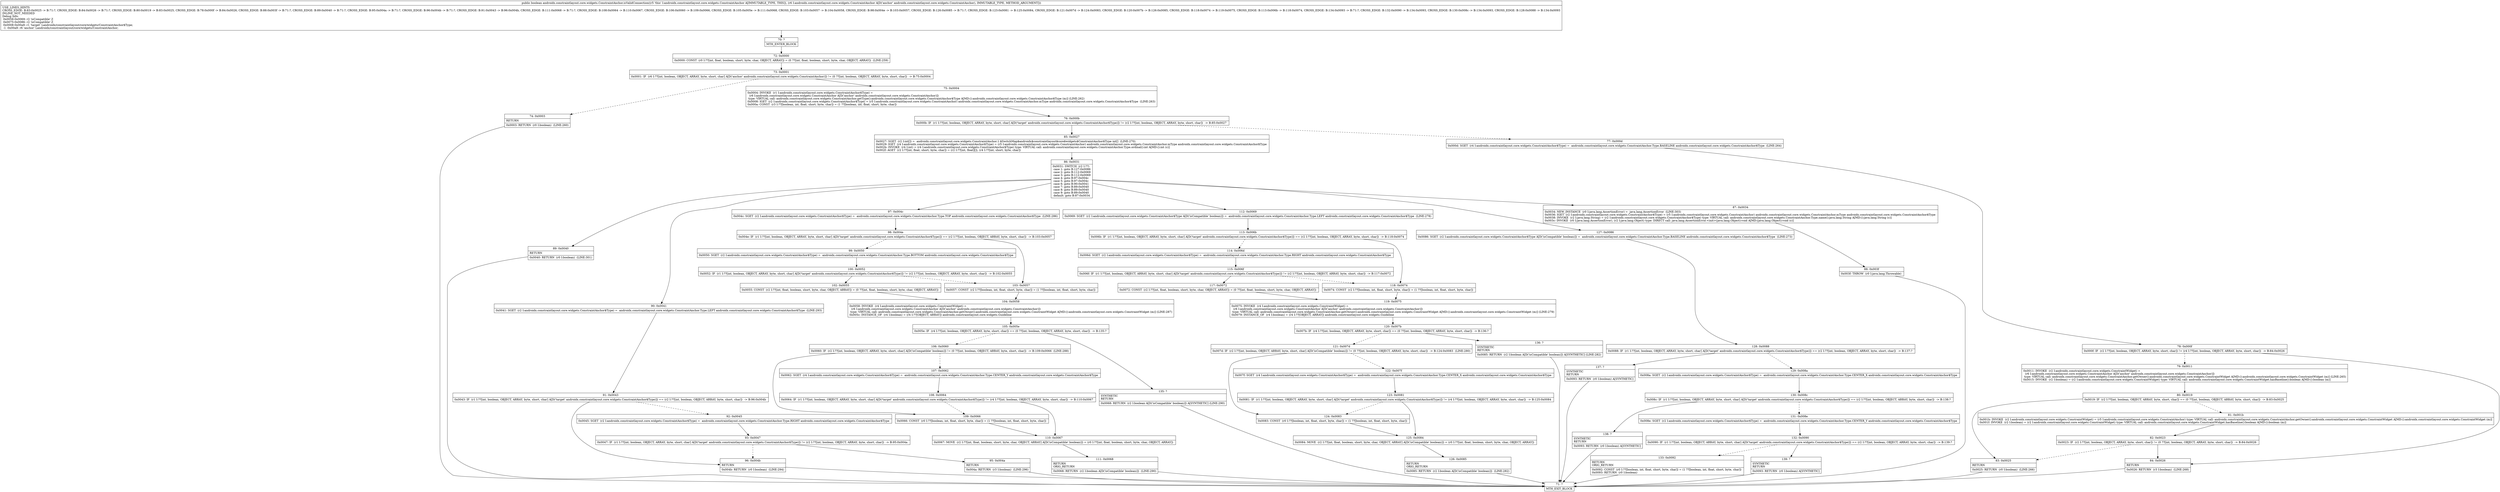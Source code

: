 digraph "CFG forandroidx.constraintlayout.core.widgets.ConstraintAnchor.isValidConnection(Landroidx\/constraintlayout\/core\/widgets\/ConstraintAnchor;)Z" {
Node_70 [shape=record,label="{70\:\ ?|MTH_ENTER_BLOCK\l}"];
Node_72 [shape=record,label="{72\:\ 0x0000|0x0000: CONST  (r0 I:??[int, float, boolean, short, byte, char, OBJECT, ARRAY]) = (0 ??[int, float, boolean, short, byte, char, OBJECT, ARRAY])  (LINE:259)\l}"];
Node_73 [shape=record,label="{73\:\ 0x0001|0x0001: IF  (r6 I:??[int, boolean, OBJECT, ARRAY, byte, short, char] A[D('anchor' androidx.constraintlayout.core.widgets.ConstraintAnchor)]) != (0 ??[int, boolean, OBJECT, ARRAY, byte, short, char])  \-\> B:75:0x0004 \l}"];
Node_74 [shape=record,label="{74\:\ 0x0003|RETURN\l|0x0003: RETURN  (r0 I:boolean)  (LINE:260)\l}"];
Node_71 [shape=record,label="{71\:\ ?|MTH_EXIT_BLOCK\l}"];
Node_75 [shape=record,label="{75\:\ 0x0004|0x0004: INVOKE  (r1 I:androidx.constraintlayout.core.widgets.ConstraintAnchor$Type) = \l  (r6 I:androidx.constraintlayout.core.widgets.ConstraintAnchor A[D('anchor' androidx.constraintlayout.core.widgets.ConstraintAnchor)])\l type: VIRTUAL call: androidx.constraintlayout.core.widgets.ConstraintAnchor.getType():androidx.constraintlayout.core.widgets.ConstraintAnchor$Type A[MD:():androidx.constraintlayout.core.widgets.ConstraintAnchor$Type (m)] (LINE:262)\l0x0008: IGET  (r2 I:androidx.constraintlayout.core.widgets.ConstraintAnchor$Type) = (r5 I:androidx.constraintlayout.core.widgets.ConstraintAnchor) androidx.constraintlayout.core.widgets.ConstraintAnchor.mType androidx.constraintlayout.core.widgets.ConstraintAnchor$Type  (LINE:263)\l0x000a: CONST  (r3 I:??[boolean, int, float, short, byte, char]) = (1 ??[boolean, int, float, short, byte, char]) \l}"];
Node_76 [shape=record,label="{76\:\ 0x000b|0x000b: IF  (r1 I:??[int, boolean, OBJECT, ARRAY, byte, short, char] A[D('target' androidx.constraintlayout.core.widgets.ConstraintAnchor$Type)]) != (r2 I:??[int, boolean, OBJECT, ARRAY, byte, short, char])  \-\> B:85:0x0027 \l}"];
Node_77 [shape=record,label="{77\:\ 0x000d|0x000d: SGET  (r4 I:androidx.constraintlayout.core.widgets.ConstraintAnchor$Type) =  androidx.constraintlayout.core.widgets.ConstraintAnchor.Type.BASELINE androidx.constraintlayout.core.widgets.ConstraintAnchor$Type  (LINE:264)\l}"];
Node_78 [shape=record,label="{78\:\ 0x000f|0x000f: IF  (r2 I:??[int, boolean, OBJECT, ARRAY, byte, short, char]) != (r4 I:??[int, boolean, OBJECT, ARRAY, byte, short, char])  \-\> B:84:0x0026 \l}"];
Node_79 [shape=record,label="{79\:\ 0x0011|0x0011: INVOKE  (r2 I:androidx.constraintlayout.core.widgets.ConstraintWidget) = \l  (r6 I:androidx.constraintlayout.core.widgets.ConstraintAnchor A[D('anchor' androidx.constraintlayout.core.widgets.ConstraintAnchor)])\l type: VIRTUAL call: androidx.constraintlayout.core.widgets.ConstraintAnchor.getOwner():androidx.constraintlayout.core.widgets.ConstraintWidget A[MD:():androidx.constraintlayout.core.widgets.ConstraintWidget (m)] (LINE:265)\l0x0015: INVOKE  (r2 I:boolean) = (r2 I:androidx.constraintlayout.core.widgets.ConstraintWidget) type: VIRTUAL call: androidx.constraintlayout.core.widgets.ConstraintWidget.hasBaseline():boolean A[MD:():boolean (m)]\l}"];
Node_80 [shape=record,label="{80\:\ 0x0019|0x0019: IF  (r2 I:??[int, boolean, OBJECT, ARRAY, byte, short, char]) == (0 ??[int, boolean, OBJECT, ARRAY, byte, short, char])  \-\> B:83:0x0025 \l}"];
Node_81 [shape=record,label="{81\:\ 0x001b|0x001b: INVOKE  (r2 I:androidx.constraintlayout.core.widgets.ConstraintWidget) = (r5 I:androidx.constraintlayout.core.widgets.ConstraintAnchor) type: VIRTUAL call: androidx.constraintlayout.core.widgets.ConstraintAnchor.getOwner():androidx.constraintlayout.core.widgets.ConstraintWidget A[MD:():androidx.constraintlayout.core.widgets.ConstraintWidget (m)]\l0x001f: INVOKE  (r2 I:boolean) = (r2 I:androidx.constraintlayout.core.widgets.ConstraintWidget) type: VIRTUAL call: androidx.constraintlayout.core.widgets.ConstraintWidget.hasBaseline():boolean A[MD:():boolean (m)]\l}"];
Node_82 [shape=record,label="{82\:\ 0x0023|0x0023: IF  (r2 I:??[int, boolean, OBJECT, ARRAY, byte, short, char]) != (0 ??[int, boolean, OBJECT, ARRAY, byte, short, char])  \-\> B:84:0x0026 \l}"];
Node_83 [shape=record,label="{83\:\ 0x0025|RETURN\l|0x0025: RETURN  (r0 I:boolean)  (LINE:266)\l}"];
Node_84 [shape=record,label="{84\:\ 0x0026|RETURN\l|0x0026: RETURN  (r3 I:boolean)  (LINE:268)\l}"];
Node_85 [shape=record,label="{85\:\ 0x0027|0x0027: SGET  (r2 I:int[]) =  androidx.constraintlayout.core.widgets.ConstraintAnchor.1.$SwitchMap$androidx$constraintlayout$core$widgets$ConstraintAnchor$Type int[]  (LINE:270)\l0x0029: IGET  (r4 I:androidx.constraintlayout.core.widgets.ConstraintAnchor$Type) = (r5 I:androidx.constraintlayout.core.widgets.ConstraintAnchor) androidx.constraintlayout.core.widgets.ConstraintAnchor.mType androidx.constraintlayout.core.widgets.ConstraintAnchor$Type \l0x002b: INVOKE  (r4 I:int) = (r4 I:androidx.constraintlayout.core.widgets.ConstraintAnchor$Type) type: VIRTUAL call: androidx.constraintlayout.core.widgets.ConstraintAnchor.Type.ordinal():int A[MD:():int (c)]\l0x002f: AGET  (r2 I:??[int, float, short, byte, char]) = (r2 I:??[int, float][]), (r4 I:??[int, short, byte, char]) \l}"];
Node_86 [shape=record,label="{86\:\ 0x0031|0x0031: SWITCH  (r2 I:??)\l case 1: goto B:127:0x0086\l case 2: goto B:112:0x0069\l case 3: goto B:112:0x0069\l case 4: goto B:97:0x004c\l case 5: goto B:97:0x004c\l case 6: goto B:90:0x0041\l case 7: goto B:89:0x0040\l case 8: goto B:89:0x0040\l case 9: goto B:89:0x0040\l default: goto B:87:0x0034 \l}"];
Node_87 [shape=record,label="{87\:\ 0x0034|0x0034: NEW_INSTANCE  (r0 I:java.lang.AssertionError) =  java.lang.AssertionError  (LINE:303)\l0x0036: IGET  (r2 I:androidx.constraintlayout.core.widgets.ConstraintAnchor$Type) = (r5 I:androidx.constraintlayout.core.widgets.ConstraintAnchor) androidx.constraintlayout.core.widgets.ConstraintAnchor.mType androidx.constraintlayout.core.widgets.ConstraintAnchor$Type \l0x0038: INVOKE  (r2 I:java.lang.String) = (r2 I:androidx.constraintlayout.core.widgets.ConstraintAnchor$Type) type: VIRTUAL call: androidx.constraintlayout.core.widgets.ConstraintAnchor.Type.name():java.lang.String A[MD:():java.lang.String (c)]\l0x003c: INVOKE  (r0 I:java.lang.AssertionError), (r2 I:java.lang.Object) type: DIRECT call: java.lang.AssertionError.\<init\>(java.lang.Object):void A[MD:(java.lang.Object):void (c)]\l}"];
Node_88 [shape=record,label="{88\:\ 0x003f|0x003f: THROW  (r0 I:java.lang.Throwable) \l}"];
Node_89 [shape=record,label="{89\:\ 0x0040|RETURN\l|0x0040: RETURN  (r0 I:boolean)  (LINE:301)\l}"];
Node_90 [shape=record,label="{90\:\ 0x0041|0x0041: SGET  (r2 I:androidx.constraintlayout.core.widgets.ConstraintAnchor$Type) =  androidx.constraintlayout.core.widgets.ConstraintAnchor.Type.LEFT androidx.constraintlayout.core.widgets.ConstraintAnchor$Type  (LINE:293)\l}"];
Node_91 [shape=record,label="{91\:\ 0x0043|0x0043: IF  (r1 I:??[int, boolean, OBJECT, ARRAY, byte, short, char] A[D('target' androidx.constraintlayout.core.widgets.ConstraintAnchor$Type)]) == (r2 I:??[int, boolean, OBJECT, ARRAY, byte, short, char])  \-\> B:96:0x004b \l}"];
Node_92 [shape=record,label="{92\:\ 0x0045|0x0045: SGET  (r2 I:androidx.constraintlayout.core.widgets.ConstraintAnchor$Type) =  androidx.constraintlayout.core.widgets.ConstraintAnchor.Type.RIGHT androidx.constraintlayout.core.widgets.ConstraintAnchor$Type \l}"];
Node_93 [shape=record,label="{93\:\ 0x0047|0x0047: IF  (r1 I:??[int, boolean, OBJECT, ARRAY, byte, short, char] A[D('target' androidx.constraintlayout.core.widgets.ConstraintAnchor$Type)]) != (r2 I:??[int, boolean, OBJECT, ARRAY, byte, short, char])  \-\> B:95:0x004a \l}"];
Node_95 [shape=record,label="{95\:\ 0x004a|RETURN\l|0x004a: RETURN  (r3 I:boolean)  (LINE:296)\l}"];
Node_96 [shape=record,label="{96\:\ 0x004b|RETURN\l|0x004b: RETURN  (r0 I:boolean)  (LINE:294)\l}"];
Node_97 [shape=record,label="{97\:\ 0x004c|0x004c: SGET  (r2 I:androidx.constraintlayout.core.widgets.ConstraintAnchor$Type) =  androidx.constraintlayout.core.widgets.ConstraintAnchor.Type.TOP androidx.constraintlayout.core.widgets.ConstraintAnchor$Type  (LINE:286)\l}"];
Node_98 [shape=record,label="{98\:\ 0x004e|0x004e: IF  (r1 I:??[int, boolean, OBJECT, ARRAY, byte, short, char] A[D('target' androidx.constraintlayout.core.widgets.ConstraintAnchor$Type)]) == (r2 I:??[int, boolean, OBJECT, ARRAY, byte, short, char])  \-\> B:103:0x0057 \l}"];
Node_99 [shape=record,label="{99\:\ 0x0050|0x0050: SGET  (r2 I:androidx.constraintlayout.core.widgets.ConstraintAnchor$Type) =  androidx.constraintlayout.core.widgets.ConstraintAnchor.Type.BOTTOM androidx.constraintlayout.core.widgets.ConstraintAnchor$Type \l}"];
Node_100 [shape=record,label="{100\:\ 0x0052|0x0052: IF  (r1 I:??[int, boolean, OBJECT, ARRAY, byte, short, char] A[D('target' androidx.constraintlayout.core.widgets.ConstraintAnchor$Type)]) != (r2 I:??[int, boolean, OBJECT, ARRAY, byte, short, char])  \-\> B:102:0x0055 \l}"];
Node_102 [shape=record,label="{102\:\ 0x0055|0x0055: CONST  (r2 I:??[int, float, boolean, short, byte, char, OBJECT, ARRAY]) = (0 ??[int, float, boolean, short, byte, char, OBJECT, ARRAY]) \l}"];
Node_104 [shape=record,label="{104\:\ 0x0058|0x0058: INVOKE  (r4 I:androidx.constraintlayout.core.widgets.ConstraintWidget) = \l  (r6 I:androidx.constraintlayout.core.widgets.ConstraintAnchor A[D('anchor' androidx.constraintlayout.core.widgets.ConstraintAnchor)])\l type: VIRTUAL call: androidx.constraintlayout.core.widgets.ConstraintAnchor.getOwner():androidx.constraintlayout.core.widgets.ConstraintWidget A[MD:():androidx.constraintlayout.core.widgets.ConstraintWidget (m)] (LINE:287)\l0x005c: INSTANCE_OF  (r4 I:boolean) = (r4 I:??[OBJECT, ARRAY]) androidx.constraintlayout.core.widgets.Guideline \l}"];
Node_105 [shape=record,label="{105\:\ 0x005e|0x005e: IF  (r4 I:??[int, boolean, OBJECT, ARRAY, byte, short, char]) == (0 ??[int, boolean, OBJECT, ARRAY, byte, short, char])  \-\> B:135:? \l}"];
Node_106 [shape=record,label="{106\:\ 0x0060|0x0060: IF  (r2 I:??[int, boolean, OBJECT, ARRAY, byte, short, char] A[D('isCompatible' boolean)]) != (0 ??[int, boolean, OBJECT, ARRAY, byte, short, char])  \-\> B:109:0x0066  (LINE:288)\l}"];
Node_107 [shape=record,label="{107\:\ 0x0062|0x0062: SGET  (r4 I:androidx.constraintlayout.core.widgets.ConstraintAnchor$Type) =  androidx.constraintlayout.core.widgets.ConstraintAnchor.Type.CENTER_Y androidx.constraintlayout.core.widgets.ConstraintAnchor$Type \l}"];
Node_108 [shape=record,label="{108\:\ 0x0064|0x0064: IF  (r1 I:??[int, boolean, OBJECT, ARRAY, byte, short, char] A[D('target' androidx.constraintlayout.core.widgets.ConstraintAnchor$Type)]) != (r4 I:??[int, boolean, OBJECT, ARRAY, byte, short, char])  \-\> B:110:0x0067 \l}"];
Node_110 [shape=record,label="{110\:\ 0x0067|0x0067: MOVE  (r2 I:??[int, float, boolean, short, byte, char, OBJECT, ARRAY] A[D('isCompatible' boolean)]) = (r0 I:??[int, float, boolean, short, byte, char, OBJECT, ARRAY]) \l}"];
Node_111 [shape=record,label="{111\:\ 0x0068|RETURN\lORIG_RETURN\l|0x0068: RETURN  (r2 I:boolean A[D('isCompatible' boolean)])  (LINE:290)\l}"];
Node_109 [shape=record,label="{109\:\ 0x0066|0x0066: CONST  (r0 I:??[boolean, int, float, short, byte, char]) = (1 ??[boolean, int, float, short, byte, char]) \l}"];
Node_135 [shape=record,label="{135\:\ ?|SYNTHETIC\lRETURN\l|0x0068: RETURN  (r2 I:boolean A[D('isCompatible' boolean)]) A[SYNTHETIC] (LINE:290)\l}"];
Node_103 [shape=record,label="{103\:\ 0x0057|0x0057: CONST  (r2 I:??[boolean, int, float, short, byte, char]) = (1 ??[boolean, int, float, short, byte, char]) \l}"];
Node_112 [shape=record,label="{112\:\ 0x0069|0x0069: SGET  (r2 I:androidx.constraintlayout.core.widgets.ConstraintAnchor$Type A[D('isCompatible' boolean)]) =  androidx.constraintlayout.core.widgets.ConstraintAnchor.Type.LEFT androidx.constraintlayout.core.widgets.ConstraintAnchor$Type  (LINE:278)\l}"];
Node_113 [shape=record,label="{113\:\ 0x006b|0x006b: IF  (r1 I:??[int, boolean, OBJECT, ARRAY, byte, short, char] A[D('target' androidx.constraintlayout.core.widgets.ConstraintAnchor$Type)]) == (r2 I:??[int, boolean, OBJECT, ARRAY, byte, short, char])  \-\> B:118:0x0074 \l}"];
Node_114 [shape=record,label="{114\:\ 0x006d|0x006d: SGET  (r2 I:androidx.constraintlayout.core.widgets.ConstraintAnchor$Type) =  androidx.constraintlayout.core.widgets.ConstraintAnchor.Type.RIGHT androidx.constraintlayout.core.widgets.ConstraintAnchor$Type \l}"];
Node_115 [shape=record,label="{115\:\ 0x006f|0x006f: IF  (r1 I:??[int, boolean, OBJECT, ARRAY, byte, short, char] A[D('target' androidx.constraintlayout.core.widgets.ConstraintAnchor$Type)]) != (r2 I:??[int, boolean, OBJECT, ARRAY, byte, short, char])  \-\> B:117:0x0072 \l}"];
Node_117 [shape=record,label="{117\:\ 0x0072|0x0072: CONST  (r2 I:??[int, float, boolean, short, byte, char, OBJECT, ARRAY]) = (0 ??[int, float, boolean, short, byte, char, OBJECT, ARRAY]) \l}"];
Node_119 [shape=record,label="{119\:\ 0x0075|0x0075: INVOKE  (r4 I:androidx.constraintlayout.core.widgets.ConstraintWidget) = \l  (r6 I:androidx.constraintlayout.core.widgets.ConstraintAnchor A[D('anchor' androidx.constraintlayout.core.widgets.ConstraintAnchor)])\l type: VIRTUAL call: androidx.constraintlayout.core.widgets.ConstraintAnchor.getOwner():androidx.constraintlayout.core.widgets.ConstraintWidget A[MD:():androidx.constraintlayout.core.widgets.ConstraintWidget (m)] (LINE:279)\l0x0079: INSTANCE_OF  (r4 I:boolean) = (r4 I:??[OBJECT, ARRAY]) androidx.constraintlayout.core.widgets.Guideline \l}"];
Node_120 [shape=record,label="{120\:\ 0x007b|0x007b: IF  (r4 I:??[int, boolean, OBJECT, ARRAY, byte, short, char]) == (0 ??[int, boolean, OBJECT, ARRAY, byte, short, char])  \-\> B:136:? \l}"];
Node_121 [shape=record,label="{121\:\ 0x007d|0x007d: IF  (r2 I:??[int, boolean, OBJECT, ARRAY, byte, short, char] A[D('isCompatible' boolean)]) != (0 ??[int, boolean, OBJECT, ARRAY, byte, short, char])  \-\> B:124:0x0083  (LINE:280)\l}"];
Node_122 [shape=record,label="{122\:\ 0x007f|0x007f: SGET  (r4 I:androidx.constraintlayout.core.widgets.ConstraintAnchor$Type) =  androidx.constraintlayout.core.widgets.ConstraintAnchor.Type.CENTER_X androidx.constraintlayout.core.widgets.ConstraintAnchor$Type \l}"];
Node_123 [shape=record,label="{123\:\ 0x0081|0x0081: IF  (r1 I:??[int, boolean, OBJECT, ARRAY, byte, short, char] A[D('target' androidx.constraintlayout.core.widgets.ConstraintAnchor$Type)]) != (r4 I:??[int, boolean, OBJECT, ARRAY, byte, short, char])  \-\> B:125:0x0084 \l}"];
Node_125 [shape=record,label="{125\:\ 0x0084|0x0084: MOVE  (r2 I:??[int, float, boolean, short, byte, char, OBJECT, ARRAY] A[D('isCompatible' boolean)]) = (r0 I:??[int, float, boolean, short, byte, char, OBJECT, ARRAY]) \l}"];
Node_126 [shape=record,label="{126\:\ 0x0085|RETURN\lORIG_RETURN\l|0x0085: RETURN  (r2 I:boolean A[D('isCompatible' boolean)])  (LINE:282)\l}"];
Node_124 [shape=record,label="{124\:\ 0x0083|0x0083: CONST  (r0 I:??[boolean, int, float, short, byte, char]) = (1 ??[boolean, int, float, short, byte, char]) \l}"];
Node_136 [shape=record,label="{136\:\ ?|SYNTHETIC\lRETURN\l|0x0085: RETURN  (r2 I:boolean A[D('isCompatible' boolean)]) A[SYNTHETIC] (LINE:282)\l}"];
Node_118 [shape=record,label="{118\:\ 0x0074|0x0074: CONST  (r2 I:??[boolean, int, float, short, byte, char]) = (1 ??[boolean, int, float, short, byte, char]) \l}"];
Node_127 [shape=record,label="{127\:\ 0x0086|0x0086: SGET  (r2 I:androidx.constraintlayout.core.widgets.ConstraintAnchor$Type A[D('isCompatible' boolean)]) =  androidx.constraintlayout.core.widgets.ConstraintAnchor.Type.BASELINE androidx.constraintlayout.core.widgets.ConstraintAnchor$Type  (LINE:273)\l}"];
Node_128 [shape=record,label="{128\:\ 0x0088|0x0088: IF  (r1 I:??[int, boolean, OBJECT, ARRAY, byte, short, char] A[D('target' androidx.constraintlayout.core.widgets.ConstraintAnchor$Type)]) == (r2 I:??[int, boolean, OBJECT, ARRAY, byte, short, char])  \-\> B:137:? \l}"];
Node_129 [shape=record,label="{129\:\ 0x008a|0x008a: SGET  (r2 I:androidx.constraintlayout.core.widgets.ConstraintAnchor$Type) =  androidx.constraintlayout.core.widgets.ConstraintAnchor.Type.CENTER_X androidx.constraintlayout.core.widgets.ConstraintAnchor$Type \l}"];
Node_130 [shape=record,label="{130\:\ 0x008c|0x008c: IF  (r1 I:??[int, boolean, OBJECT, ARRAY, byte, short, char] A[D('target' androidx.constraintlayout.core.widgets.ConstraintAnchor$Type)]) == (r2 I:??[int, boolean, OBJECT, ARRAY, byte, short, char])  \-\> B:138:? \l}"];
Node_131 [shape=record,label="{131\:\ 0x008e|0x008e: SGET  (r2 I:androidx.constraintlayout.core.widgets.ConstraintAnchor$Type) =  androidx.constraintlayout.core.widgets.ConstraintAnchor.Type.CENTER_Y androidx.constraintlayout.core.widgets.ConstraintAnchor$Type \l}"];
Node_132 [shape=record,label="{132\:\ 0x0090|0x0090: IF  (r1 I:??[int, boolean, OBJECT, ARRAY, byte, short, char] A[D('target' androidx.constraintlayout.core.widgets.ConstraintAnchor$Type)]) == (r2 I:??[int, boolean, OBJECT, ARRAY, byte, short, char])  \-\> B:139:? \l}"];
Node_133 [shape=record,label="{133\:\ 0x0092|RETURN\lORIG_RETURN\l|0x0092: CONST  (r0 I:??[boolean, int, float, short, byte, char]) = (1 ??[boolean, int, float, short, byte, char]) \l0x0093: RETURN  (r0 I:boolean) \l}"];
Node_139 [shape=record,label="{139\:\ ?|SYNTHETIC\lRETURN\l|0x0093: RETURN  (r0 I:boolean) A[SYNTHETIC]\l}"];
Node_138 [shape=record,label="{138\:\ ?|SYNTHETIC\lRETURN\l|0x0093: RETURN  (r0 I:boolean) A[SYNTHETIC]\l}"];
Node_137 [shape=record,label="{137\:\ ?|SYNTHETIC\lRETURN\l|0x0093: RETURN  (r0 I:boolean) A[SYNTHETIC]\l}"];
MethodNode[shape=record,label="{public boolean androidx.constraintlayout.core.widgets.ConstraintAnchor.isValidConnection((r5 'this' I:androidx.constraintlayout.core.widgets.ConstraintAnchor A[IMMUTABLE_TYPE, THIS]), (r6 I:androidx.constraintlayout.core.widgets.ConstraintAnchor A[D('anchor' androidx.constraintlayout.core.widgets.ConstraintAnchor), IMMUTABLE_TYPE, METHOD_ARGUMENT]))  | USE_LINES_HINTS\lCROSS_EDGE: B:83:0x0025 \-\> B:71:?, CROSS_EDGE: B:84:0x0026 \-\> B:71:?, CROSS_EDGE: B:80:0x0019 \-\> B:83:0x0025, CROSS_EDGE: B:78:0x000f \-\> B:84:0x0026, CROSS_EDGE: B:88:0x003f \-\> B:71:?, CROSS_EDGE: B:89:0x0040 \-\> B:71:?, CROSS_EDGE: B:95:0x004a \-\> B:71:?, CROSS_EDGE: B:96:0x004b \-\> B:71:?, CROSS_EDGE: B:91:0x0043 \-\> B:96:0x004b, CROSS_EDGE: B:111:0x0068 \-\> B:71:?, CROSS_EDGE: B:108:0x0064 \-\> B:110:0x0067, CROSS_EDGE: B:106:0x0060 \-\> B:109:0x0066, CROSS_EDGE: B:105:0x005e \-\> B:111:0x0068, CROSS_EDGE: B:103:0x0057 \-\> B:104:0x0058, CROSS_EDGE: B:98:0x004e \-\> B:103:0x0057, CROSS_EDGE: B:126:0x0085 \-\> B:71:?, CROSS_EDGE: B:123:0x0081 \-\> B:125:0x0084, CROSS_EDGE: B:121:0x007d \-\> B:124:0x0083, CROSS_EDGE: B:120:0x007b \-\> B:126:0x0085, CROSS_EDGE: B:118:0x0074 \-\> B:119:0x0075, CROSS_EDGE: B:113:0x006b \-\> B:118:0x0074, CROSS_EDGE: B:134:0x0093 \-\> B:71:?, CROSS_EDGE: B:132:0x0090 \-\> B:134:0x0093, CROSS_EDGE: B:130:0x008c \-\> B:134:0x0093, CROSS_EDGE: B:128:0x0088 \-\> B:134:0x0093\lINLINE_NOT_NEEDED\lDebug Info:\l  0x0058\-0x0069: r2 'isCompatible' Z\l  0x0075\-0x0086: r2 'isCompatible' Z\l  0x0008\-0x00a9: r1 'target' Landroidx\/constraintlayout\/core\/widgets\/ConstraintAnchor$Type;\l  \-1 \-0x00a9: r6 'anchor' Landroidx\/constraintlayout\/core\/widgets\/ConstraintAnchor;\l}"];
MethodNode -> Node_70;Node_70 -> Node_72;
Node_72 -> Node_73;
Node_73 -> Node_74[style=dashed];
Node_73 -> Node_75;
Node_74 -> Node_71;
Node_75 -> Node_76;
Node_76 -> Node_77[style=dashed];
Node_76 -> Node_85;
Node_77 -> Node_78;
Node_78 -> Node_79[style=dashed];
Node_78 -> Node_84;
Node_79 -> Node_80;
Node_80 -> Node_81[style=dashed];
Node_80 -> Node_83;
Node_81 -> Node_82;
Node_82 -> Node_83[style=dashed];
Node_82 -> Node_84;
Node_83 -> Node_71;
Node_84 -> Node_71;
Node_85 -> Node_86;
Node_86 -> Node_87;
Node_86 -> Node_89;
Node_86 -> Node_90;
Node_86 -> Node_97;
Node_86 -> Node_112;
Node_86 -> Node_127;
Node_87 -> Node_88;
Node_88 -> Node_71;
Node_89 -> Node_71;
Node_90 -> Node_91;
Node_91 -> Node_92[style=dashed];
Node_91 -> Node_96;
Node_92 -> Node_93;
Node_93 -> Node_95;
Node_93 -> Node_96[style=dashed];
Node_95 -> Node_71;
Node_96 -> Node_71;
Node_97 -> Node_98;
Node_98 -> Node_99[style=dashed];
Node_98 -> Node_103;
Node_99 -> Node_100;
Node_100 -> Node_102;
Node_100 -> Node_103[style=dashed];
Node_102 -> Node_104;
Node_104 -> Node_105;
Node_105 -> Node_106[style=dashed];
Node_105 -> Node_135;
Node_106 -> Node_107[style=dashed];
Node_106 -> Node_109;
Node_107 -> Node_108;
Node_108 -> Node_109[style=dashed];
Node_108 -> Node_110;
Node_110 -> Node_111;
Node_111 -> Node_71;
Node_109 -> Node_110;
Node_135 -> Node_71;
Node_103 -> Node_104;
Node_112 -> Node_113;
Node_113 -> Node_114[style=dashed];
Node_113 -> Node_118;
Node_114 -> Node_115;
Node_115 -> Node_117;
Node_115 -> Node_118[style=dashed];
Node_117 -> Node_119;
Node_119 -> Node_120;
Node_120 -> Node_121[style=dashed];
Node_120 -> Node_136;
Node_121 -> Node_122[style=dashed];
Node_121 -> Node_124;
Node_122 -> Node_123;
Node_123 -> Node_124[style=dashed];
Node_123 -> Node_125;
Node_125 -> Node_126;
Node_126 -> Node_71;
Node_124 -> Node_125;
Node_136 -> Node_71;
Node_118 -> Node_119;
Node_127 -> Node_128;
Node_128 -> Node_129[style=dashed];
Node_128 -> Node_137;
Node_129 -> Node_130;
Node_130 -> Node_131[style=dashed];
Node_130 -> Node_138;
Node_131 -> Node_132;
Node_132 -> Node_133[style=dashed];
Node_132 -> Node_139;
Node_133 -> Node_71;
Node_139 -> Node_71;
Node_138 -> Node_71;
Node_137 -> Node_71;
}

